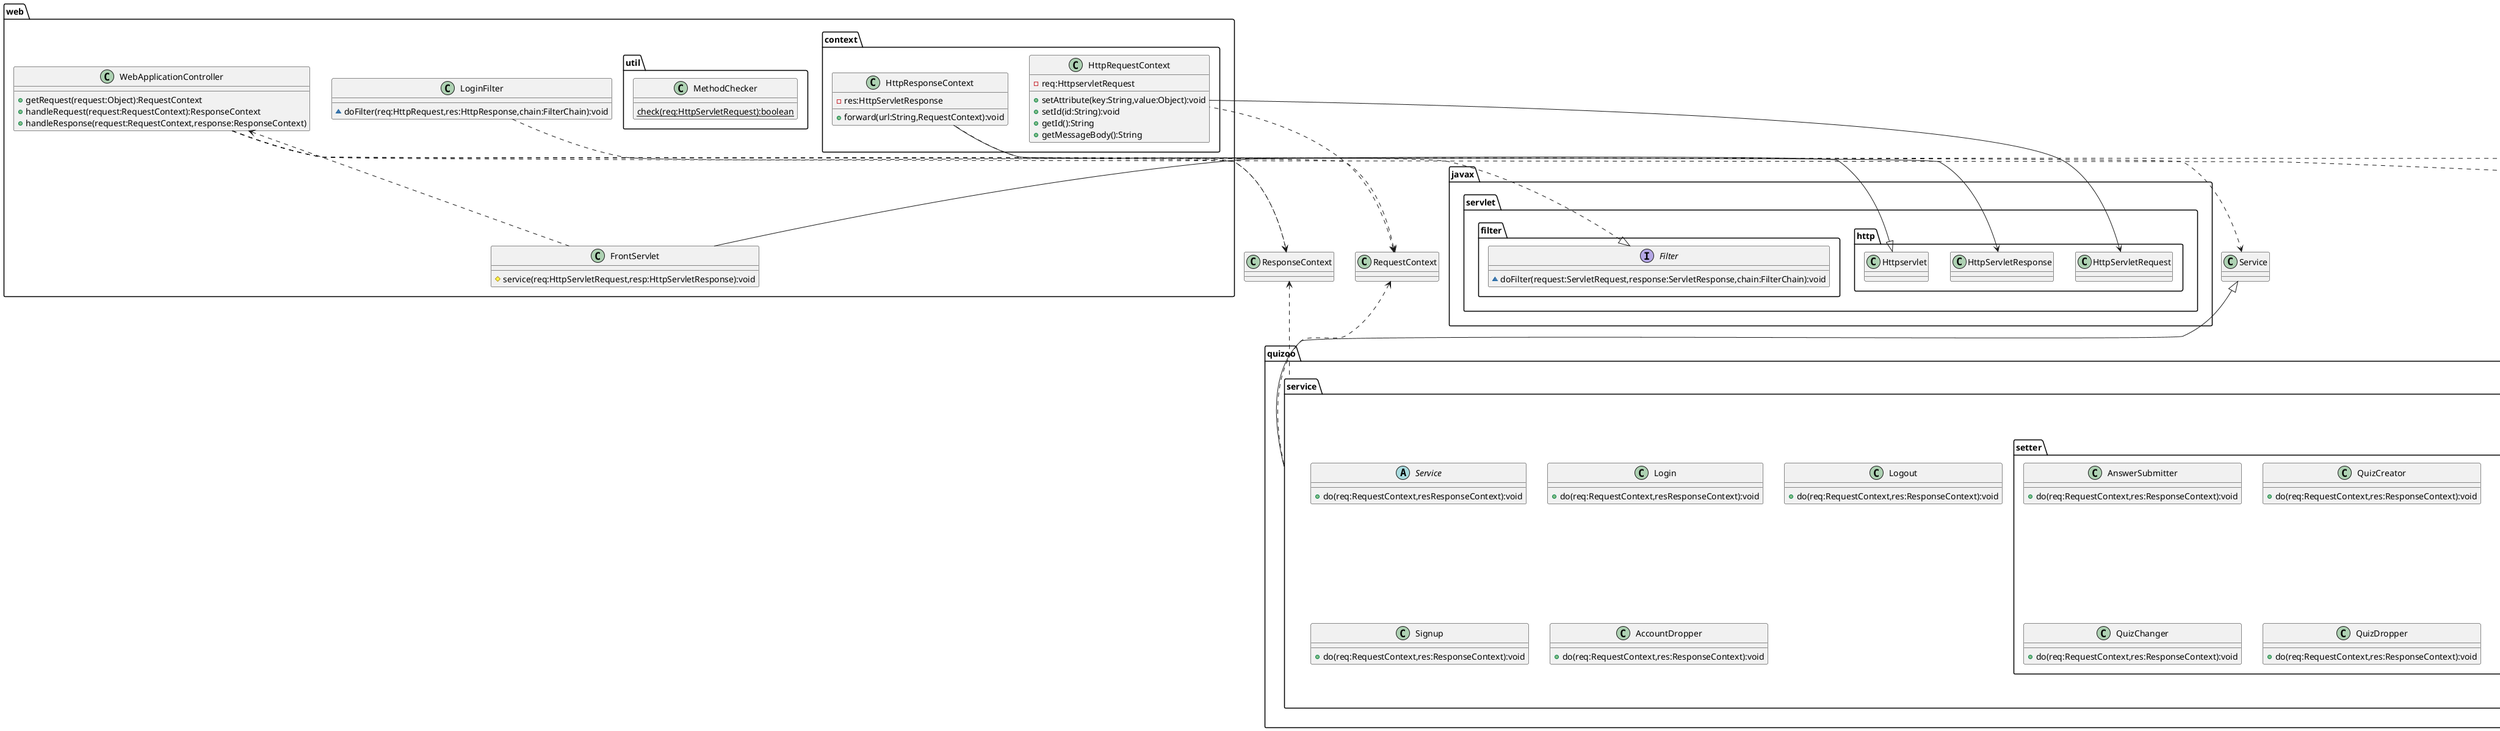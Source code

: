 @startuml
' !theme carbon-gray
top to bottom direction
' left to right direction
package javax.servlet{
    package http{
        class Httpservlet
        class HttpServletRequest
        class HttpServletResponse
    }
    package filter{
        interface Filter{
            ~ doFilter(request:ServletRequest,response:ServletResponse,chain:FilterChain):void
        }
    }
}

package web{
    class WebApplicationController{
        + getRequest(request:Object):RequestContext
        + handleRequest(request:RequestContext):ResponseContext
        + handleResponse(request:RequestContext,response:ResponseContext)
    }
    class LoginFilter{
        ~ doFilter(req:HttpRequest,res:HttpResponse,chain:FilterChain):void
    }
    class FrontServlet{
        # service(req:HttpServletRequest,resp:HttpServletResponse):void
    }
    package context{
        class HttpRequestContext{
            - req:HttpservletRequest
            + setAttribute(key:String,value:Object):void
            + setId(id:String):void
            + getId():String
            + getMessageBody():String
        }
        class HttpResponseContext{
            - res:HttpServletResponse
            + forward(url:String,RequestContext):void
        }
    }
    WebApplicationController <.. FrontServlet
    package util{
        class MethodChecker{
            {static} check(req:HttpServletRequest):boolean
        }
    }
}

package frame{

    package exception{
        note "404" as e404
        class NotFoundException{
            + NotFoundException(msg:String):NotFoundException
        }
        NotFoundException . e404
        note "400" as e400
        class BadRequestException{
            + (msg:String):BadRequestException
        }
        BadRequestException . e400
    }
    interface ApplicationController{
        + getRequest(request:Object):RequestContext
        + handleRequest(request:RequestContext):ResponseContext
        + handleResponse(request:RequestContext,response:ResponseContext)
    }
    ApplicationController ..> RequestContext
    ApplicationController ..> ResponseContext
    abstract class ServiceFactory{
        + {static} getSevice(req:RequestContext):Service
    }
    ServiceFactory .> Service
    package security{
        class Hash{
            + {static} getHashedString(value:String):String
            + {static} getHashedBytes(value:String):Byte[]
        }
    }
    package context{
        interface RequestContext{
            + setAttribute(key:String,value:Onject)
            + getParameter(key:String):String[]
            + setId(key:UserId):void
            + getId():String
            + getMessageBody():String
        }
        interface ResponseContext{
            + forward(url:String,RequestContext)
            + getWtite():PrintWriter
        }
    }
}


package db{
    package dao{
        abstract class Dao{
            ~ {static} cn:Connection
            ~ connect():void
            ~ close():void
        }
        class UserInfoDao{
            + selectUser(userId:String):UserInfoBean
            + insertUser(user:UserInfoBean):void
            + deleteUser(userId:String):void
            + updatePassword(id:String,password:byte[]):void
            + updateScore(answered:int,correct:int):void
        }
        class QuizDao{
            + selectQuiz(quizId:int):QuizBean
            + insertQuiz(quiz:QuizBean):void
            + deleteQuiz(quizId:int):void
            + updateTitle(quizId:int,title:String):void
            + updateGenre(quizId:int,genreNo:int):void
            + updateExplanation(quizId:int,explanation:String):void
            + updateRateAndTotalPaticipants(quizId:int,score:int):void
        }
        class QuizQuestionDao{
            + selectQuizWithQuestion(quizid:int):QuizQuestionBean
        }
        class AnswerHistoryDao{
            + selectAnswerHistory(userId:int):ArrayList<AnswerhistoryBean>
        }
        class GenreDao{
            + selectGenres():ArrayList<String>
        }

        Dao <|-- UserInfoDao
        Dao <|-- QuizDao
        Dao <|-- GenreDao
        Dao <|-- AnswerHistoryDao
        Dao <|-- QuizQuestionDao

    }

    package bean {
        class UserInfoBean {
            - userId: String
            - userNo: int
            - nickname: String
            - password: String
            - totalAnswer: int
            - correctAnswer: int
            - rating: float
            + UserInfoBean()
            + UserInfoBean(all fields as parameters)
            + Accessors (getters & setters)
        }

        class QuizBean {
            - quizId: int
            - authorNo: int
            - authorNickname: String
            - title: String
            - questionCount: int
            - genreNo: int
            - genre: String
            - explanation: String
            - createTime: String
            - correctRate: float
            - totalParticipants: int
            + QuizBean()
            + QuizBean(all fields as parameters)
            + Accessors (getters & setters)
        }

        class QuestionBean {
            - quiz_id: int
            - question_id: int
            - question: String
            - choice_1: String
            - choice_2: String
            - choice_3: String
            - choice_4: String
            - judge: byte[]
            + QuestionBean()
            + QuestionBean(all fields as parameters)
            + Accessors (getters & setters)
        }

        class QuizQuestionBean {
            - quiz: QuizBean
            - questions: ArrayList<QuestionBean>
            + QuizQuestionBean()
            + QuizQuestionBean(all fields as parameters)
            + Accessors (getters & setters)
        }

        class AnswerhistoryBean {
            - userNo: int
            - quizId: int
            - answeredTime: String
            - questionCount: int
            - correctCount: int
            + AnswerhistoryBean()
            + AnswerhistoryBean(all fields as parameters)
            + Accessors (getters & setters)
        }

        QuizQuestionBean .left.> QuestionBean
        QuizQuestionBean .right.> QuizBean
    }


    java.io.Serializable <|.. bean
    UserInfoDao ..> UserInfoBean
    QuizDao ..> QuizBean
    QuizQuestionDao ..> QuizQuestionBean
    QuizQuestionDao ..> QuizBean
    QuizQuestionDao ..> QuestionBean
    AnswerHistoryDao ..> AnswerhistoryBean
}
package quizoo{
    package service{
        abstract class Service{
            + do(req:RequestContext,resResponseContext):void
        }
        package getter{
            class HistoryCreator{
                + do(req:RequestContext,res:ResponseContext):void
            }
            class AnswerHistory{
                + do(req:RequestContext,res:ResponseContext):void
            }
            class AccountGetter{
                + do(req:RequestContext,res:ResponseContext):void
            }
            package ajax{
                class QuizGetter{
                    + do(req:RequestContext,res:ResponseContext):void
                }
                class IdCheker{
                    + do(req:RequestContext,res:ResponseContext):void
                }
                class QuizListGetter{
                    + do(req:RequestContext,res:ResponseContext):void
                }
                class ScoreHistoryGetter{
                    + do(req:RequestContext,res:ResponseContext):void
                }
            }
        }
        package setter{
            class AnswerSubmitter{
                + do(req:RequestContext,res:ResponseContext):void
            }
            class QuizCreator{
                + do(req:RequestContext,res:ResponseContext):void
            }
            class NicknameChanger{
                + do(req:RequestContext,res:ResponseContext):void
            }
            class QuizChanger{
                + do(req:RequestContext,res:ResponseContext):void
            }
            class QuizDropper{
                + do(req:RequestContext,res:ResponseContext):void
            }
        }
        class Login{
            + do(req:RequestContext,resResponseContext):void
        }
        class Logout{
            + do(req:RequestContext,res:ResponseContext):void
        }
        class Signup{
            + do(req:RequestContext,res:ResponseContext):void
        }
        class AccountDropper{
            + do(req:RequestContext,res:ResponseContext):void
        }
    }
}
RequestContext <.. service
ResponseContext <.. service
Service <|-- service

HttpServletRequest <-- HttpRequestContext
HttpServletResponse <-- HttpResponseContext
ResponseContext <.. HttpResponseContext
RequestContext <.. HttpRequestContext
Httpservlet <|-up- FrontServlet
ApplicationController <|.. WebApplicationController
WebApplicationController ..> RequestContext
WebApplicationController ..> ResponseContext
WebApplicationController ..> Service
WebApplicationController ..> ServiceFactory
LoginFilter .down.|> Filter
@enduml